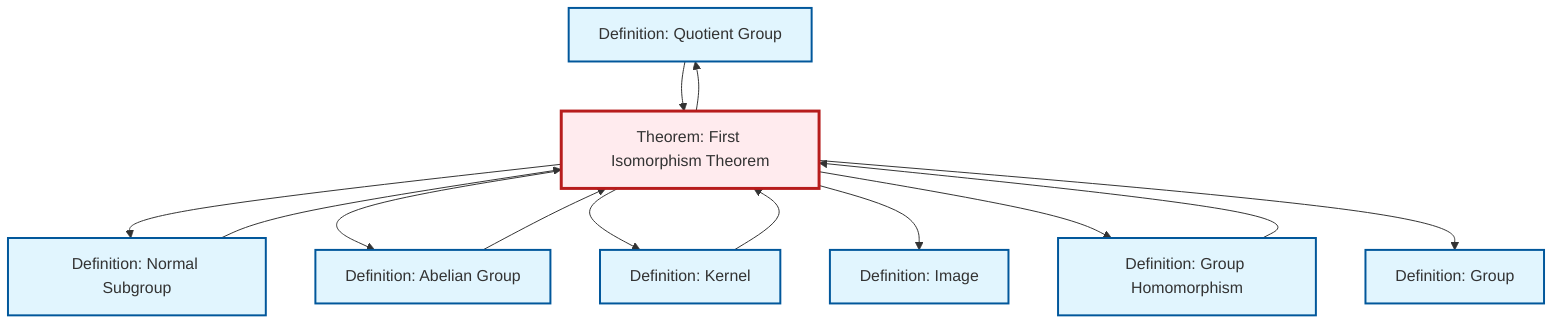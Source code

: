graph TD
    classDef definition fill:#e1f5fe,stroke:#01579b,stroke-width:2px
    classDef theorem fill:#f3e5f5,stroke:#4a148c,stroke-width:2px
    classDef axiom fill:#fff3e0,stroke:#e65100,stroke-width:2px
    classDef example fill:#e8f5e9,stroke:#1b5e20,stroke-width:2px
    classDef current fill:#ffebee,stroke:#b71c1c,stroke-width:3px
    def-quotient-group["Definition: Quotient Group"]:::definition
    thm-first-isomorphism["Theorem: First Isomorphism Theorem"]:::theorem
    def-homomorphism["Definition: Group Homomorphism"]:::definition
    def-kernel["Definition: Kernel"]:::definition
    def-group["Definition: Group"]:::definition
    def-abelian-group["Definition: Abelian Group"]:::definition
    def-normal-subgroup["Definition: Normal Subgroup"]:::definition
    def-image["Definition: Image"]:::definition
    def-homomorphism --> thm-first-isomorphism
    thm-first-isomorphism --> def-normal-subgroup
    def-quotient-group --> thm-first-isomorphism
    def-abelian-group --> thm-first-isomorphism
    thm-first-isomorphism --> def-abelian-group
    thm-first-isomorphism --> def-kernel
    thm-first-isomorphism --> def-image
    def-kernel --> thm-first-isomorphism
    thm-first-isomorphism --> def-homomorphism
    thm-first-isomorphism --> def-quotient-group
    def-normal-subgroup --> thm-first-isomorphism
    thm-first-isomorphism --> def-group
    class thm-first-isomorphism current